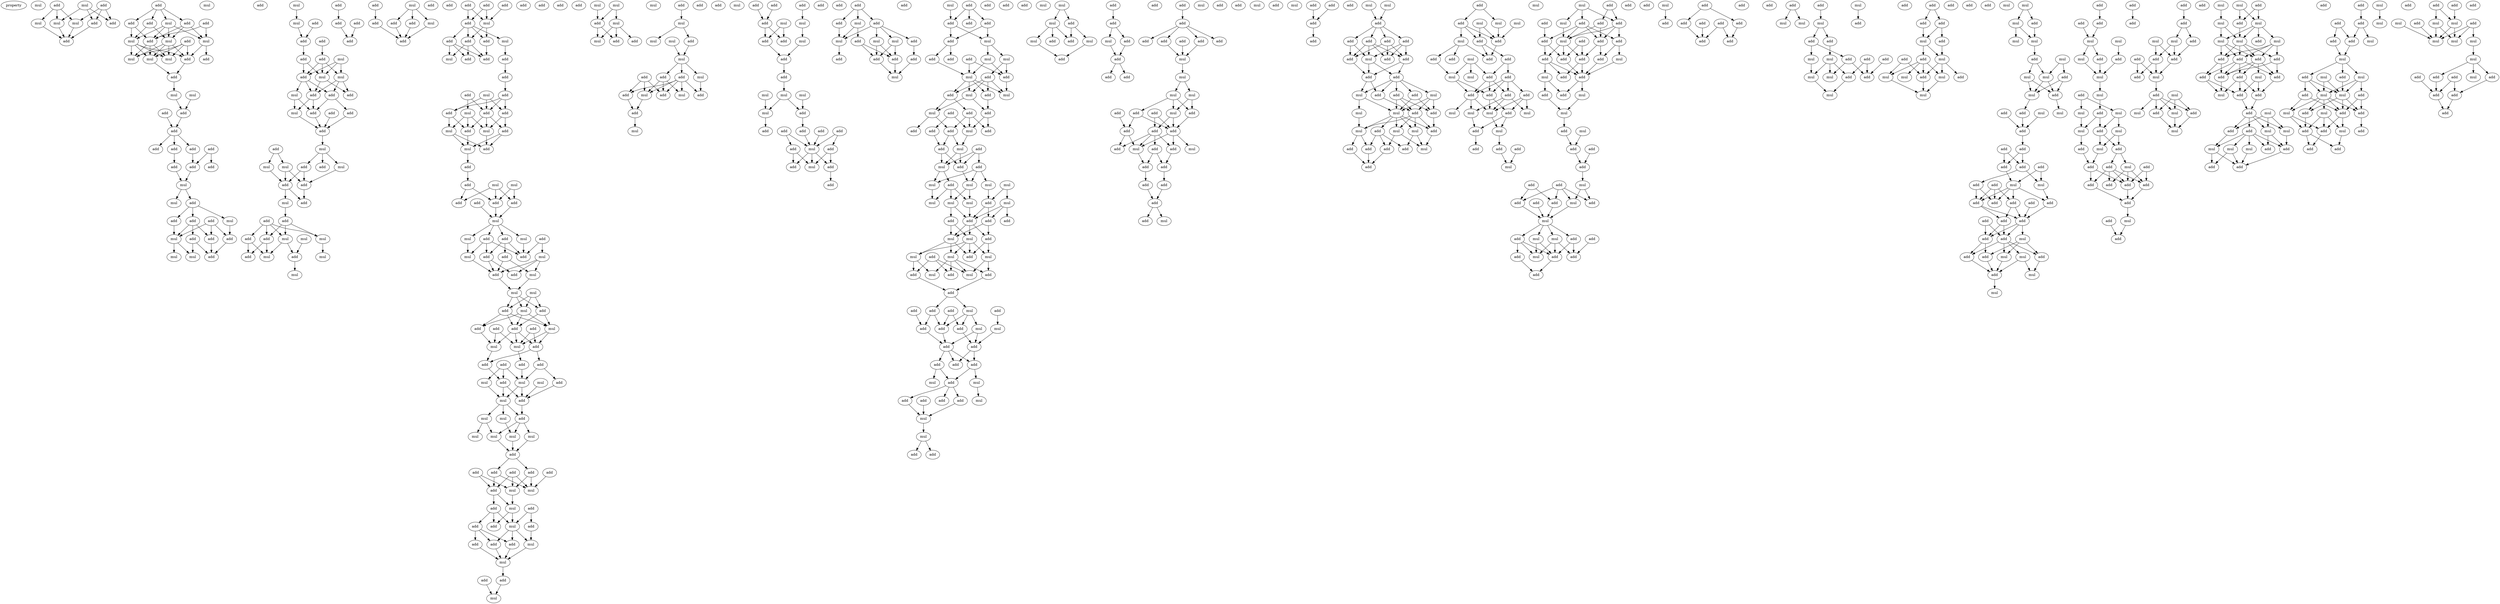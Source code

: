 digraph {
    node [fontcolor=black]
    property [mul=2,lf=2.0]
    0 [ label = mul ];
    1 [ label = add ];
    2 [ label = mul ];
    3 [ label = add ];
    4 [ label = mul ];
    5 [ label = mul ];
    6 [ label = add ];
    7 [ label = mul ];
    8 [ label = add ];
    9 [ label = add ];
    10 [ label = add ];
    11 [ label = add ];
    12 [ label = mul ];
    13 [ label = add ];
    14 [ label = add ];
    15 [ label = add ];
    16 [ label = add ];
    17 [ label = mul ];
    18 [ label = mul ];
    19 [ label = mul ];
    20 [ label = add ];
    21 [ label = mul ];
    22 [ label = add ];
    23 [ label = mul ];
    24 [ label = add ];
    25 [ label = mul ];
    26 [ label = add ];
    27 [ label = mul ];
    28 [ label = mul ];
    29 [ label = mul ];
    30 [ label = add ];
    31 [ label = add ];
    32 [ label = add ];
    33 [ label = add ];
    34 [ label = add ];
    35 [ label = add ];
    36 [ label = add ];
    37 [ label = add ];
    38 [ label = add ];
    39 [ label = add ];
    40 [ label = add ];
    41 [ label = mul ];
    42 [ label = mul ];
    43 [ label = add ];
    44 [ label = add ];
    45 [ label = mul ];
    46 [ label = add ];
    47 [ label = add ];
    48 [ label = add ];
    49 [ label = add ];
    50 [ label = mul ];
    51 [ label = add ];
    52 [ label = mul ];
    53 [ label = mul ];
    54 [ label = mul ];
    55 [ label = add ];
    56 [ label = mul ];
    57 [ label = add ];
    58 [ label = add ];
    59 [ label = add ];
    60 [ label = add ];
    61 [ label = mul ];
    62 [ label = add ];
    63 [ label = add ];
    64 [ label = mul ];
    65 [ label = mul ];
    66 [ label = add ];
    67 [ label = add ];
    68 [ label = add ];
    69 [ label = mul ];
    70 [ label = mul ];
    71 [ label = add ];
    72 [ label = add ];
    73 [ label = add ];
    74 [ label = add ];
    75 [ label = add ];
    76 [ label = mul ];
    77 [ label = mul ];
    78 [ label = add ];
    79 [ label = mul ];
    80 [ label = mul ];
    81 [ label = add ];
    82 [ label = add ];
    83 [ label = add ];
    84 [ label = mul ];
    85 [ label = add ];
    86 [ label = add ];
    87 [ label = add ];
    88 [ label = add ];
    89 [ label = mul ];
    90 [ label = mul ];
    91 [ label = add ];
    92 [ label = mul ];
    93 [ label = mul ];
    94 [ label = add ];
    95 [ label = mul ];
    96 [ label = add ];
    97 [ label = mul ];
    98 [ label = add ];
    99 [ label = add ];
    100 [ label = add ];
    101 [ label = add ];
    102 [ label = add ];
    103 [ label = add ];
    104 [ label = mul ];
    105 [ label = add ];
    106 [ label = add ];
    107 [ label = add ];
    108 [ label = add ];
    109 [ label = mul ];
    110 [ label = add ];
    111 [ label = add ];
    112 [ label = add ];
    113 [ label = add ];
    114 [ label = add ];
    115 [ label = mul ];
    116 [ label = add ];
    117 [ label = mul ];
    118 [ label = add ];
    119 [ label = add ];
    120 [ label = add ];
    121 [ label = add ];
    122 [ label = mul ];
    123 [ label = add ];
    124 [ label = add ];
    125 [ label = mul ];
    126 [ label = add ];
    127 [ label = add ];
    128 [ label = add ];
    129 [ label = add ];
    130 [ label = add ];
    131 [ label = mul ];
    132 [ label = add ];
    133 [ label = mul ];
    134 [ label = mul ];
    135 [ label = add ];
    136 [ label = mul ];
    137 [ label = add ];
    138 [ label = add ];
    139 [ label = mul ];
    140 [ label = mul ];
    141 [ label = add ];
    142 [ label = add ];
    143 [ label = add ];
    144 [ label = add ];
    145 [ label = add ];
    146 [ label = add ];
    147 [ label = mul ];
    148 [ label = add ];
    149 [ label = add ];
    150 [ label = add ];
    151 [ label = mul ];
    152 [ label = mul ];
    153 [ label = add ];
    154 [ label = mul ];
    155 [ label = add ];
    156 [ label = add ];
    157 [ label = mul ];
    158 [ label = mul ];
    159 [ label = add ];
    160 [ label = add ];
    161 [ label = mul ];
    162 [ label = mul ];
    163 [ label = mul ];
    164 [ label = add ];
    165 [ label = add ];
    166 [ label = add ];
    167 [ label = add ];
    168 [ label = add ];
    169 [ label = add ];
    170 [ label = mul ];
    171 [ label = mul ];
    172 [ label = add ];
    173 [ label = mul ];
    174 [ label = add ];
    175 [ label = add ];
    176 [ label = add ];
    177 [ label = add ];
    178 [ label = add ];
    179 [ label = mul ];
    180 [ label = mul ];
    181 [ label = add ];
    182 [ label = mul ];
    183 [ label = mul ];
    184 [ label = add ];
    185 [ label = add ];
    186 [ label = mul ];
    187 [ label = mul ];
    188 [ label = mul ];
    189 [ label = mul ];
    190 [ label = mul ];
    191 [ label = mul ];
    192 [ label = add ];
    193 [ label = add ];
    194 [ label = add ];
    195 [ label = add ];
    196 [ label = add ];
    197 [ label = add ];
    198 [ label = mul ];
    199 [ label = mul ];
    200 [ label = add ];
    201 [ label = add ];
    202 [ label = mul ];
    203 [ label = add ];
    204 [ label = add ];
    205 [ label = add ];
    206 [ label = mul ];
    207 [ label = add ];
    208 [ label = add ];
    209 [ label = add ];
    210 [ label = add ];
    211 [ label = mul ];
    212 [ label = mul ];
    213 [ label = add ];
    214 [ label = add ];
    215 [ label = add ];
    216 [ label = add ];
    217 [ label = add ];
    218 [ label = mul ];
    219 [ label = mul ];
    220 [ label = mul ];
    221 [ label = mul ];
    222 [ label = add ];
    223 [ label = mul ];
    224 [ label = add ];
    225 [ label = add ];
    226 [ label = add ];
    227 [ label = mul ];
    228 [ label = mul ];
    229 [ label = mul ];
    230 [ label = mul ];
    231 [ label = add ];
    232 [ label = add ];
    233 [ label = mul ];
    234 [ label = add ];
    235 [ label = add ];
    236 [ label = add ];
    237 [ label = mul ];
    238 [ label = mul ];
    239 [ label = add ];
    240 [ label = add ];
    241 [ label = mul ];
    242 [ label = add ];
    243 [ label = add ];
    244 [ label = add ];
    245 [ label = mul ];
    246 [ label = mul ];
    247 [ label = add ];
    248 [ label = add ];
    249 [ label = add ];
    250 [ label = add ];
    251 [ label = mul ];
    252 [ label = add ];
    253 [ label = mul ];
    254 [ label = add ];
    255 [ label = add ];
    256 [ label = mul ];
    257 [ label = add ];
    258 [ label = add ];
    259 [ label = add ];
    260 [ label = mul ];
    261 [ label = mul ];
    262 [ label = mul ];
    263 [ label = mul ];
    264 [ label = add ];
    265 [ label = add ];
    266 [ label = add ];
    267 [ label = add ];
    268 [ label = add ];
    269 [ label = add ];
    270 [ label = add ];
    271 [ label = mul ];
    272 [ label = add ];
    273 [ label = add ];
    274 [ label = add ];
    275 [ label = mul ];
    276 [ label = add ];
    277 [ label = add ];
    278 [ label = mul ];
    279 [ label = add ];
    280 [ label = add ];
    281 [ label = add ];
    282 [ label = mul ];
    283 [ label = mul ];
    284 [ label = add ];
    285 [ label = mul ];
    286 [ label = add ];
    287 [ label = add ];
    288 [ label = add ];
    289 [ label = add ];
    290 [ label = mul ];
    291 [ label = add ];
    292 [ label = add ];
    293 [ label = mul ];
    294 [ label = add ];
    295 [ label = add ];
    296 [ label = add ];
    297 [ label = add ];
    298 [ label = add ];
    299 [ label = mul ];
    300 [ label = add ];
    301 [ label = add ];
    302 [ label = mul ];
    303 [ label = add ];
    304 [ label = mul ];
    305 [ label = add ];
    306 [ label = mul ];
    307 [ label = add ];
    308 [ label = mul ];
    309 [ label = add ];
    310 [ label = mul ];
    311 [ label = add ];
    312 [ label = mul ];
    313 [ label = add ];
    314 [ label = add ];
    315 [ label = add ];
    316 [ label = add ];
    317 [ label = add ];
    318 [ label = add ];
    319 [ label = add ];
    320 [ label = mul ];
    321 [ label = add ];
    322 [ label = add ];
    323 [ label = mul ];
    324 [ label = mul ];
    325 [ label = add ];
    326 [ label = add ];
    327 [ label = mul ];
    328 [ label = mul ];
    329 [ label = mul ];
    330 [ label = mul ];
    331 [ label = add ];
    332 [ label = add ];
    333 [ label = mul ];
    334 [ label = mul ];
    335 [ label = mul ];
    336 [ label = mul ];
    337 [ label = add ];
    338 [ label = add ];
    339 [ label = add ];
    340 [ label = add ];
    341 [ label = add ];
    342 [ label = mul ];
    343 [ label = mul ];
    344 [ label = mul ];
    345 [ label = mul ];
    346 [ label = add ];
    347 [ label = add ];
    348 [ label = mul ];
    349 [ label = add ];
    350 [ label = add ];
    351 [ label = mul ];
    352 [ label = add ];
    353 [ label = mul ];
    354 [ label = add ];
    355 [ label = add ];
    356 [ label = add ];
    357 [ label = mul ];
    358 [ label = add ];
    359 [ label = add ];
    360 [ label = mul ];
    361 [ label = add ];
    362 [ label = mul ];
    363 [ label = add ];
    364 [ label = add ];
    365 [ label = add ];
    366 [ label = add ];
    367 [ label = add ];
    368 [ label = add ];
    369 [ label = add ];
    370 [ label = add ];
    371 [ label = add ];
    372 [ label = mul ];
    373 [ label = mul ];
    374 [ label = add ];
    375 [ label = add ];
    376 [ label = add ];
    377 [ label = add ];
    378 [ label = mul ];
    379 [ label = mul ];
    380 [ label = mul ];
    381 [ label = add ];
    382 [ label = add ];
    383 [ label = add ];
    384 [ label = mul ];
    385 [ label = mul ];
    386 [ label = mul ];
    387 [ label = add ];
    388 [ label = add ];
    389 [ label = mul ];
    390 [ label = add ];
    391 [ label = mul ];
    392 [ label = add ];
    393 [ label = add ];
    394 [ label = add ];
    395 [ label = add ];
    396 [ label = mul ];
    397 [ label = add ];
    398 [ label = add ];
    399 [ label = add ];
    400 [ label = add ];
    401 [ label = add ];
    402 [ label = mul ];
    403 [ label = add ];
    404 [ label = add ];
    405 [ label = add ];
    406 [ label = add ];
    407 [ label = add ];
    408 [ label = add ];
    409 [ label = add ];
    410 [ label = mul ];
    411 [ label = mul ];
    412 [ label = mul ];
    413 [ label = mul ];
    414 [ label = add ];
    415 [ label = add ];
    416 [ label = add ];
    417 [ label = add ];
    418 [ label = mul ];
    419 [ label = add ];
    420 [ label = add ];
    421 [ label = add ];
    422 [ label = add ];
    423 [ label = mul ];
    424 [ label = add ];
    425 [ label = add ];
    426 [ label = mul ];
    427 [ label = add ];
    428 [ label = add ];
    429 [ label = add ];
    430 [ label = add ];
    431 [ label = add ];
    432 [ label = add ];
    433 [ label = mul ];
    434 [ label = add ];
    435 [ label = add ];
    436 [ label = mul ];
    437 [ label = mul ];
    438 [ label = add ];
    439 [ label = add ];
    440 [ label = add ];
    441 [ label = add ];
    442 [ label = add ];
    443 [ label = mul ];
    444 [ label = mul ];
    445 [ label = add ];
    446 [ label = add ];
    447 [ label = add ];
    448 [ label = add ];
    449 [ label = add ];
    450 [ label = mul ];
    451 [ label = add ];
    452 [ label = add ];
    453 [ label = add ];
    454 [ label = add ];
    455 [ label = add ];
    456 [ label = add ];
    457 [ label = add ];
    458 [ label = add ];
    459 [ label = mul ];
    460 [ label = mul ];
    461 [ label = mul ];
    462 [ label = add ];
    463 [ label = add ];
    464 [ label = mul ];
    465 [ label = add ];
    466 [ label = add ];
    467 [ label = mul ];
    468 [ label = mul ];
    469 [ label = mul ];
    470 [ label = add ];
    471 [ label = add ];
    472 [ label = mul ];
    473 [ label = add ];
    474 [ label = add ];
    475 [ label = add ];
    476 [ label = add ];
    477 [ label = mul ];
    478 [ label = mul ];
    479 [ label = mul ];
    480 [ label = add ];
    481 [ label = mul ];
    482 [ label = add ];
    483 [ label = add ];
    484 [ label = add ];
    485 [ label = add ];
    486 [ label = add ];
    487 [ label = mul ];
    488 [ label = add ];
    489 [ label = add ];
    490 [ label = add ];
    491 [ label = mul ];
    492 [ label = mul ];
    493 [ label = add ];
    494 [ label = add ];
    495 [ label = add ];
    496 [ label = add ];
    497 [ label = mul ];
    498 [ label = add ];
    499 [ label = mul ];
    500 [ label = mul ];
    501 [ label = mul ];
    502 [ label = mul ];
    503 [ label = add ];
    504 [ label = add ];
    505 [ label = mul ];
    506 [ label = add ];
    507 [ label = add ];
    508 [ label = mul ];
    509 [ label = mul ];
    510 [ label = add ];
    511 [ label = add ];
    512 [ label = mul ];
    513 [ label = add ];
    514 [ label = add ];
    515 [ label = add ];
    516 [ label = add ];
    517 [ label = add ];
    518 [ label = add ];
    519 [ label = add ];
    520 [ label = mul ];
    521 [ label = add ];
    522 [ label = add ];
    523 [ label = add ];
    524 [ label = add ];
    525 [ label = mul ];
    526 [ label = mul ];
    527 [ label = add ];
    528 [ label = add ];
    529 [ label = mul ];
    530 [ label = add ];
    531 [ label = add ];
    532 [ label = mul ];
    533 [ label = add ];
    534 [ label = mul ];
    535 [ label = add ];
    536 [ label = add ];
    537 [ label = add ];
    538 [ label = add ];
    539 [ label = add ];
    540 [ label = mul ];
    541 [ label = add ];
    542 [ label = add ];
    543 [ label = add ];
    544 [ label = add ];
    545 [ label = add ];
    546 [ label = mul ];
    547 [ label = add ];
    548 [ label = mul ];
    549 [ label = mul ];
    550 [ label = mul ];
    551 [ label = add ];
    552 [ label = add ];
    553 [ label = add ];
    554 [ label = add ];
    555 [ label = add ];
    556 [ label = mul ];
    557 [ label = add ];
    558 [ label = add ];
    559 [ label = mul ];
    560 [ label = add ];
    561 [ label = add ];
    562 [ label = add ];
    563 [ label = add ];
    564 [ label = add ];
    565 [ label = add ];
    566 [ label = add ];
    567 [ label = add ];
    568 [ label = add ];
    569 [ label = add ];
    570 [ label = add ];
    571 [ label = mul ];
    572 [ label = mul ];
    573 [ label = add ];
    574 [ label = mul ];
    575 [ label = add ];
    576 [ label = add ];
    577 [ label = mul ];
    578 [ label = add ];
    579 [ label = mul ];
    580 [ label = add ];
    581 [ label = add ];
    582 [ label = add ];
    583 [ label = mul ];
    584 [ label = add ];
    585 [ label = mul ];
    586 [ label = mul ];
    587 [ label = mul ];
    588 [ label = add ];
    589 [ label = add ];
    590 [ label = add ];
    591 [ label = add ];
    592 [ label = add ];
    593 [ label = add ];
    594 [ label = add ];
    595 [ label = add ];
    596 [ label = mul ];
    597 [ label = add ];
    598 [ label = add ];
    599 [ label = add ];
    600 [ label = mul ];
    601 [ label = add ];
    602 [ label = add ];
    603 [ label = mul ];
    604 [ label = mul ];
    605 [ label = mul ];
    606 [ label = mul ];
    607 [ label = mul ];
    608 [ label = mul ];
    609 [ label = mul ];
    610 [ label = add ];
    611 [ label = mul ];
    612 [ label = mul ];
    613 [ label = mul ];
    614 [ label = add ];
    615 [ label = mul ];
    616 [ label = mul ];
    617 [ label = add ];
    618 [ label = mul ];
    619 [ label = add ];
    620 [ label = mul ];
    621 [ label = add ];
    622 [ label = mul ];
    623 [ label = add ];
    624 [ label = add ];
    625 [ label = add ];
    626 [ label = add ];
    627 [ label = add ];
    628 [ label = add ];
    629 [ label = add ];
    630 [ label = mul ];
    631 [ label = mul ];
    632 [ label = add ];
    633 [ label = add ];
    634 [ label = add ];
    635 [ label = add ];
    636 [ label = add ];
    637 [ label = add ];
    638 [ label = add ];
    639 [ label = add ];
    640 [ label = add ];
    641 [ label = add ];
    642 [ label = add ];
    643 [ label = add ];
    644 [ label = mul ];
    645 [ label = mul ];
    646 [ label = add ];
    647 [ label = add ];
    648 [ label = mul ];
    649 [ label = add ];
    650 [ label = mul ];
    651 [ label = add ];
    652 [ label = mul ];
    653 [ label = add ];
    654 [ label = add ];
    655 [ label = add ];
    656 [ label = mul ];
    657 [ label = mul ];
    658 [ label = add ];
    659 [ label = add ];
    660 [ label = mul ];
    661 [ label = mul ];
    662 [ label = mul ];
    663 [ label = add ];
    664 [ label = add ];
    665 [ label = mul ];
    666 [ label = mul ];
    667 [ label = mul ];
    668 [ label = mul ];
    669 [ label = add ];
    670 [ label = add ];
    671 [ label = add ];
    672 [ label = mul ];
    673 [ label = add ];
    674 [ label = add ];
    675 [ label = add ];
    676 [ label = mul ];
    677 [ label = add ];
    678 [ label = add ];
    679 [ label = add ];
    680 [ label = add ];
    681 [ label = add ];
    682 [ label = add ];
    683 [ label = add ];
    684 [ label = add ];
    685 [ label = mul ];
    686 [ label = add ];
    687 [ label = add ];
    688 [ label = add ];
    689 [ label = add ];
    690 [ label = mul ];
    691 [ label = add ];
    692 [ label = mul ];
    693 [ label = add ];
    694 [ label = add ];
    695 [ label = add ];
    696 [ label = add ];
    697 [ label = mul ];
    698 [ label = add ];
    699 [ label = mul ];
    700 [ label = mul ];
    701 [ label = add ];
    702 [ label = mul ];
    703 [ label = add ];
    704 [ label = mul ];
    705 [ label = mul ];
    706 [ label = add ];
    707 [ label = mul ];
    708 [ label = mul ];
    709 [ label = mul ];
    710 [ label = add ];
    711 [ label = mul ];
    712 [ label = mul ];
    713 [ label = mul ];
    714 [ label = add ];
    715 [ label = add ];
    716 [ label = add ];
    717 [ label = add ];
    718 [ label = add ];
    719 [ label = add ];
    720 [ label = add ];
    721 [ label = add ];
    722 [ label = add ];
    723 [ label = mul ];
    724 [ label = add ];
    725 [ label = mul ];
    726 [ label = add ];
    727 [ label = mul ];
    728 [ label = add ];
    729 [ label = mul ];
    730 [ label = add ];
    731 [ label = mul ];
    732 [ label = add ];
    733 [ label = add ];
    734 [ label = mul ];
    735 [ label = add ];
    736 [ label = mul ];
    737 [ label = mul ];
    738 [ label = add ];
    739 [ label = add ];
    740 [ label = add ];
    741 [ label = add ];
    742 [ label = add ];
    743 [ label = add ];
    744 [ label = mul ];
    745 [ label = mul ];
    746 [ label = add ];
    747 [ label = add ];
    748 [ label = add ];
    749 [ label = mul ];
    750 [ label = mul ];
    751 [ label = add ];
    752 [ label = mul ];
    753 [ label = add ];
    754 [ label = mul ];
    755 [ label = mul ];
    756 [ label = add ];
    757 [ label = mul ];
    758 [ label = add ];
    759 [ label = add ];
    760 [ label = add ];
    761 [ label = add ];
    762 [ label = mul ];
    763 [ label = mul ];
    764 [ label = add ];
    765 [ label = add ];
    766 [ label = mul ];
    767 [ label = add ];
    768 [ label = add ];
    769 [ label = add ];
    770 [ label = add ];
    771 [ label = add ];
    772 [ label = mul ];
    773 [ label = mul ];
    774 [ label = add ];
    775 [ label = mul ];
    776 [ label = add ];
    777 [ label = mul ];
    778 [ label = mul ];
    779 [ label = mul ];
    780 [ label = mul ];
    781 [ label = add ];
    782 [ label = mul ];
    783 [ label = add ];
    784 [ label = add ];
    785 [ label = add ];
    786 [ label = add ];
    787 [ label = add ];
    788 [ label = add ];
    789 [ label = add ];
    1 -> 5 [ name = 0 ];
    1 -> 6 [ name = 1 ];
    1 -> 8 [ name = 2 ];
    2 -> 4 [ name = 3 ];
    2 -> 6 [ name = 4 ];
    2 -> 8 [ name = 5 ];
    3 -> 4 [ name = 6 ];
    3 -> 5 [ name = 7 ];
    3 -> 7 [ name = 8 ];
    4 -> 9 [ name = 9 ];
    5 -> 9 [ name = 10 ];
    6 -> 9 [ name = 11 ];
    7 -> 9 [ name = 12 ];
    10 -> 12 [ name = 13 ];
    10 -> 13 [ name = 14 ];
    10 -> 14 [ name = 15 ];
    10 -> 15 [ name = 16 ];
    11 -> 16 [ name = 17 ];
    11 -> 17 [ name = 18 ];
    12 -> 16 [ name = 19 ];
    12 -> 17 [ name = 20 ];
    12 -> 18 [ name = 21 ];
    12 -> 19 [ name = 22 ];
    13 -> 16 [ name = 23 ];
    13 -> 19 [ name = 24 ];
    14 -> 18 [ name = 25 ];
    14 -> 19 [ name = 26 ];
    15 -> 16 [ name = 27 ];
    15 -> 17 [ name = 28 ];
    15 -> 18 [ name = 29 ];
    16 -> 21 [ name = 30 ];
    16 -> 23 [ name = 31 ];
    16 -> 25 [ name = 32 ];
    17 -> 22 [ name = 33 ];
    17 -> 24 [ name = 34 ];
    18 -> 21 [ name = 35 ];
    18 -> 23 [ name = 36 ];
    18 -> 24 [ name = 37 ];
    18 -> 25 [ name = 38 ];
    19 -> 21 [ name = 39 ];
    19 -> 23 [ name = 40 ];
    19 -> 24 [ name = 41 ];
    19 -> 25 [ name = 42 ];
    20 -> 21 [ name = 43 ];
    20 -> 23 [ name = 44 ];
    20 -> 24 [ name = 45 ];
    20 -> 25 [ name = 46 ];
    21 -> 26 [ name = 47 ];
    24 -> 26 [ name = 48 ];
    26 -> 28 [ name = 49 ];
    28 -> 32 [ name = 50 ];
    29 -> 32 [ name = 51 ];
    31 -> 33 [ name = 52 ];
    32 -> 33 [ name = 53 ];
    33 -> 34 [ name = 54 ];
    33 -> 35 [ name = 55 ];
    33 -> 37 [ name = 56 ];
    35 -> 39 [ name = 57 ];
    36 -> 39 [ name = 58 ];
    36 -> 40 [ name = 59 ];
    37 -> 38 [ name = 60 ];
    38 -> 41 [ name = 61 ];
    39 -> 41 [ name = 62 ];
    41 -> 42 [ name = 63 ];
    41 -> 43 [ name = 64 ];
    43 -> 45 [ name = 65 ];
    43 -> 46 [ name = 66 ];
    43 -> 47 [ name = 67 ];
    44 -> 48 [ name = 68 ];
    44 -> 50 [ name = 69 ];
    44 -> 51 [ name = 70 ];
    45 -> 48 [ name = 71 ];
    46 -> 49 [ name = 72 ];
    46 -> 50 [ name = 73 ];
    46 -> 51 [ name = 74 ];
    47 -> 50 [ name = 75 ];
    48 -> 55 [ name = 76 ];
    49 -> 53 [ name = 77 ];
    49 -> 55 [ name = 78 ];
    50 -> 53 [ name = 79 ];
    50 -> 54 [ name = 80 ];
    51 -> 55 [ name = 81 ];
    52 -> 56 [ name = 82 ];
    56 -> 58 [ name = 83 ];
    57 -> 58 [ name = 84 ];
    58 -> 62 [ name = 85 ];
    59 -> 60 [ name = 86 ];
    60 -> 63 [ name = 87 ];
    60 -> 64 [ name = 88 ];
    60 -> 65 [ name = 89 ];
    61 -> 63 [ name = 90 ];
    61 -> 64 [ name = 91 ];
    61 -> 65 [ name = 92 ];
    62 -> 63 [ name = 93 ];
    62 -> 65 [ name = 94 ];
    63 -> 66 [ name = 95 ];
    63 -> 67 [ name = 96 ];
    63 -> 69 [ name = 97 ];
    64 -> 66 [ name = 98 ];
    64 -> 67 [ name = 99 ];
    64 -> 68 [ name = 100 ];
    65 -> 66 [ name = 101 ];
    65 -> 68 [ name = 102 ];
    66 -> 70 [ name = 103 ];
    66 -> 71 [ name = 104 ];
    67 -> 71 [ name = 105 ];
    67 -> 73 [ name = 106 ];
    69 -> 70 [ name = 107 ];
    69 -> 71 [ name = 108 ];
    70 -> 74 [ name = 109 ];
    71 -> 74 [ name = 110 ];
    72 -> 74 [ name = 111 ];
    73 -> 74 [ name = 112 ];
    74 -> 76 [ name = 113 ];
    75 -> 77 [ name = 114 ];
    75 -> 79 [ name = 115 ];
    76 -> 78 [ name = 116 ];
    76 -> 80 [ name = 117 ];
    76 -> 81 [ name = 118 ];
    77 -> 82 [ name = 119 ];
    77 -> 83 [ name = 120 ];
    79 -> 82 [ name = 121 ];
    80 -> 83 [ name = 122 ];
    81 -> 82 [ name = 123 ];
    81 -> 83 [ name = 124 ];
    82 -> 84 [ name = 125 ];
    82 -> 85 [ name = 126 ];
    83 -> 85 [ name = 127 ];
    84 -> 86 [ name = 128 ];
    86 -> 88 [ name = 129 ];
    86 -> 89 [ name = 130 ];
    86 -> 92 [ name = 131 ];
    87 -> 88 [ name = 132 ];
    87 -> 89 [ name = 133 ];
    87 -> 91 [ name = 134 ];
    87 -> 92 [ name = 135 ];
    88 -> 94 [ name = 136 ];
    88 -> 95 [ name = 137 ];
    89 -> 93 [ name = 138 ];
    90 -> 96 [ name = 139 ];
    91 -> 94 [ name = 140 ];
    91 -> 95 [ name = 141 ];
    92 -> 95 [ name = 142 ];
    92 -> 96 [ name = 143 ];
    96 -> 97 [ name = 144 ];
    98 -> 100 [ name = 145 ];
    99 -> 101 [ name = 146 ];
    100 -> 101 [ name = 147 ];
    102 -> 106 [ name = 148 ];
    104 -> 105 [ name = 149 ];
    104 -> 108 [ name = 150 ];
    104 -> 109 [ name = 151 ];
    105 -> 110 [ name = 152 ];
    106 -> 110 [ name = 153 ];
    108 -> 110 [ name = 154 ];
    109 -> 110 [ name = 155 ];
    111 -> 114 [ name = 156 ];
    111 -> 115 [ name = 157 ];
    112 -> 114 [ name = 158 ];
    112 -> 115 [ name = 159 ];
    113 -> 115 [ name = 160 ];
    114 -> 116 [ name = 161 ];
    114 -> 117 [ name = 162 ];
    114 -> 118 [ name = 163 ];
    114 -> 119 [ name = 164 ];
    115 -> 118 [ name = 165 ];
    115 -> 119 [ name = 166 ];
    116 -> 121 [ name = 167 ];
    116 -> 122 [ name = 168 ];
    116 -> 123 [ name = 169 ];
    117 -> 120 [ name = 170 ];
    118 -> 121 [ name = 171 ];
    118 -> 122 [ name = 172 ];
    118 -> 123 [ name = 173 ];
    119 -> 123 [ name = 174 ];
    120 -> 124 [ name = 175 ];
    124 -> 127 [ name = 176 ];
    125 -> 128 [ name = 177 ];
    125 -> 129 [ name = 178 ];
    125 -> 130 [ name = 179 ];
    126 -> 128 [ name = 180 ];
    126 -> 131 [ name = 181 ];
    127 -> 128 [ name = 182 ];
    127 -> 129 [ name = 183 ];
    127 -> 130 [ name = 184 ];
    128 -> 132 [ name = 185 ];
    128 -> 134 [ name = 186 ];
    128 -> 135 [ name = 187 ];
    129 -> 132 [ name = 188 ];
    129 -> 133 [ name = 189 ];
    130 -> 134 [ name = 190 ];
    130 -> 135 [ name = 191 ];
    131 -> 132 [ name = 192 ];
    131 -> 133 [ name = 193 ];
    131 -> 134 [ name = 194 ];
    132 -> 136 [ name = 195 ];
    133 -> 136 [ name = 196 ];
    133 -> 137 [ name = 197 ];
    134 -> 137 [ name = 198 ];
    135 -> 136 [ name = 199 ];
    135 -> 137 [ name = 200 ];
    136 -> 138 [ name = 201 ];
    138 -> 142 [ name = 202 ];
    139 -> 144 [ name = 203 ];
    139 -> 145 [ name = 204 ];
    139 -> 146 [ name = 205 ];
    140 -> 145 [ name = 206 ];
    140 -> 146 [ name = 207 ];
    142 -> 144 [ name = 208 ];
    142 -> 145 [ name = 209 ];
    143 -> 147 [ name = 210 ];
    145 -> 147 [ name = 211 ];
    146 -> 147 [ name = 212 ];
    147 -> 148 [ name = 213 ];
    147 -> 149 [ name = 214 ];
    147 -> 151 [ name = 215 ];
    147 -> 152 [ name = 216 ];
    148 -> 153 [ name = 217 ];
    148 -> 155 [ name = 218 ];
    148 -> 157 [ name = 219 ];
    149 -> 153 [ name = 220 ];
    149 -> 155 [ name = 221 ];
    149 -> 156 [ name = 222 ];
    150 -> 153 [ name = 223 ];
    150 -> 154 [ name = 224 ];
    151 -> 153 [ name = 225 ];
    152 -> 157 [ name = 226 ];
    154 -> 158 [ name = 227 ];
    154 -> 159 [ name = 228 ];
    154 -> 160 [ name = 229 ];
    155 -> 159 [ name = 230 ];
    155 -> 160 [ name = 231 ];
    156 -> 158 [ name = 232 ];
    156 -> 160 [ name = 233 ];
    157 -> 160 [ name = 234 ];
    158 -> 161 [ name = 235 ];
    160 -> 161 [ name = 236 ];
    161 -> 163 [ name = 237 ];
    161 -> 164 [ name = 238 ];
    161 -> 165 [ name = 239 ];
    162 -> 163 [ name = 240 ];
    162 -> 164 [ name = 241 ];
    162 -> 165 [ name = 242 ];
    163 -> 168 [ name = 243 ];
    163 -> 169 [ name = 244 ];
    163 -> 170 [ name = 245 ];
    164 -> 168 [ name = 246 ];
    164 -> 169 [ name = 247 ];
    164 -> 170 [ name = 248 ];
    165 -> 169 [ name = 249 ];
    165 -> 170 [ name = 250 ];
    166 -> 171 [ name = 251 ];
    166 -> 172 [ name = 252 ];
    167 -> 171 [ name = 253 ];
    167 -> 173 [ name = 254 ];
    168 -> 173 [ name = 255 ];
    169 -> 171 [ name = 256 ];
    169 -> 172 [ name = 257 ];
    169 -> 173 [ name = 258 ];
    170 -> 171 [ name = 259 ];
    170 -> 172 [ name = 260 ];
    171 -> 175 [ name = 261 ];
    172 -> 176 [ name = 262 ];
    172 -> 177 [ name = 263 ];
    173 -> 176 [ name = 264 ];
    174 -> 178 [ name = 265 ];
    174 -> 179 [ name = 266 ];
    174 -> 180 [ name = 267 ];
    175 -> 179 [ name = 268 ];
    176 -> 178 [ name = 269 ];
    177 -> 179 [ name = 270 ];
    177 -> 181 [ name = 271 ];
    178 -> 183 [ name = 272 ];
    178 -> 184 [ name = 273 ];
    179 -> 183 [ name = 274 ];
    179 -> 184 [ name = 275 ];
    180 -> 183 [ name = 276 ];
    181 -> 184 [ name = 277 ];
    182 -> 184 [ name = 278 ];
    183 -> 185 [ name = 279 ];
    183 -> 186 [ name = 280 ];
    183 -> 187 [ name = 281 ];
    184 -> 185 [ name = 282 ];
    185 -> 188 [ name = 283 ];
    185 -> 189 [ name = 284 ];
    185 -> 191 [ name = 285 ];
    186 -> 189 [ name = 286 ];
    186 -> 190 [ name = 287 ];
    187 -> 188 [ name = 288 ];
    188 -> 192 [ name = 289 ];
    189 -> 192 [ name = 290 ];
    191 -> 192 [ name = 291 ];
    192 -> 193 [ name = 292 ];
    192 -> 195 [ name = 293 ];
    193 -> 198 [ name = 294 ];
    193 -> 199 [ name = 295 ];
    194 -> 198 [ name = 296 ];
    194 -> 199 [ name = 297 ];
    194 -> 200 [ name = 298 ];
    195 -> 199 [ name = 299 ];
    195 -> 200 [ name = 300 ];
    196 -> 198 [ name = 301 ];
    196 -> 200 [ name = 302 ];
    197 -> 199 [ name = 303 ];
    198 -> 202 [ name = 304 ];
    200 -> 201 [ name = 305 ];
    200 -> 202 [ name = 306 ];
    201 -> 204 [ name = 307 ];
    201 -> 205 [ name = 308 ];
    201 -> 206 [ name = 309 ];
    202 -> 205 [ name = 310 ];
    202 -> 206 [ name = 311 ];
    203 -> 206 [ name = 312 ];
    203 -> 207 [ name = 313 ];
    204 -> 208 [ name = 314 ];
    204 -> 209 [ name = 315 ];
    204 -> 210 [ name = 316 ];
    206 -> 209 [ name = 317 ];
    206 -> 210 [ name = 318 ];
    206 -> 211 [ name = 319 ];
    207 -> 211 [ name = 320 ];
    208 -> 212 [ name = 321 ];
    209 -> 212 [ name = 322 ];
    210 -> 212 [ name = 323 ];
    211 -> 212 [ name = 324 ];
    212 -> 217 [ name = 325 ];
    213 -> 218 [ name = 326 ];
    217 -> 218 [ name = 327 ];
    219 -> 222 [ name = 328 ];
    219 -> 223 [ name = 329 ];
    221 -> 222 [ name = 330 ];
    222 -> 224 [ name = 331 ];
    222 -> 227 [ name = 332 ];
    223 -> 224 [ name = 333 ];
    223 -> 225 [ name = 334 ];
    223 -> 227 [ name = 335 ];
    226 -> 228 [ name = 336 ];
    228 -> 229 [ name = 337 ];
    228 -> 231 [ name = 338 ];
    230 -> 233 [ name = 339 ];
    231 -> 233 [ name = 340 ];
    233 -> 235 [ name = 341 ];
    233 -> 236 [ name = 342 ];
    233 -> 237 [ name = 343 ];
    234 -> 240 [ name = 344 ];
    234 -> 241 [ name = 345 ];
    234 -> 242 [ name = 346 ];
    235 -> 238 [ name = 347 ];
    235 -> 239 [ name = 348 ];
    235 -> 240 [ name = 349 ];
    235 -> 241 [ name = 350 ];
    235 -> 242 [ name = 351 ];
    236 -> 238 [ name = 352 ];
    236 -> 241 [ name = 353 ];
    236 -> 242 [ name = 354 ];
    237 -> 239 [ name = 355 ];
    240 -> 243 [ name = 356 ];
    241 -> 243 [ name = 357 ];
    243 -> 245 [ name = 358 ];
    247 -> 252 [ name = 359 ];
    248 -> 253 [ name = 360 ];
    250 -> 252 [ name = 361 ];
    251 -> 255 [ name = 362 ];
    251 -> 257 [ name = 363 ];
    252 -> 255 [ name = 364 ];
    252 -> 257 [ name = 365 ];
    253 -> 256 [ name = 366 ];
    256 -> 258 [ name = 367 ];
    257 -> 258 [ name = 368 ];
    258 -> 259 [ name = 369 ];
    259 -> 262 [ name = 370 ];
    260 -> 264 [ name = 371 ];
    261 -> 263 [ name = 372 ];
    262 -> 263 [ name = 373 ];
    262 -> 264 [ name = 374 ];
    263 -> 268 [ name = 375 ];
    264 -> 267 [ name = 376 ];
    265 -> 271 [ name = 377 ];
    266 -> 270 [ name = 378 ];
    266 -> 271 [ name = 379 ];
    267 -> 271 [ name = 380 ];
    269 -> 271 [ name = 381 ];
    269 -> 272 [ name = 382 ];
    270 -> 274 [ name = 383 ];
    270 -> 275 [ name = 384 ];
    271 -> 273 [ name = 385 ];
    271 -> 274 [ name = 386 ];
    271 -> 275 [ name = 387 ];
    272 -> 273 [ name = 388 ];
    272 -> 275 [ name = 389 ];
    274 -> 276 [ name = 390 ];
    277 -> 278 [ name = 391 ];
    277 -> 279 [ name = 392 ];
    277 -> 280 [ name = 393 ];
    278 -> 282 [ name = 394 ];
    278 -> 284 [ name = 395 ];
    279 -> 282 [ name = 396 ];
    280 -> 281 [ name = 397 ];
    280 -> 282 [ name = 398 ];
    280 -> 283 [ name = 399 ];
    280 -> 285 [ name = 400 ];
    281 -> 288 [ name = 401 ];
    282 -> 286 [ name = 402 ];
    283 -> 287 [ name = 403 ];
    283 -> 289 [ name = 404 ];
    284 -> 287 [ name = 405 ];
    284 -> 289 [ name = 406 ];
    285 -> 287 [ name = 407 ];
    285 -> 289 [ name = 408 ];
    287 -> 290 [ name = 409 ];
    288 -> 290 [ name = 410 ];
    289 -> 290 [ name = 411 ];
    292 -> 295 [ name = 412 ];
    292 -> 296 [ name = 413 ];
    292 -> 297 [ name = 414 ];
    293 -> 297 [ name = 415 ];
    295 -> 298 [ name = 416 ];
    295 -> 299 [ name = 417 ];
    297 -> 298 [ name = 418 ];
    297 -> 299 [ name = 419 ];
    298 -> 301 [ name = 420 ];
    298 -> 303 [ name = 421 ];
    299 -> 302 [ name = 422 ];
    299 -> 304 [ name = 423 ];
    300 -> 306 [ name = 424 ];
    300 -> 307 [ name = 425 ];
    301 -> 306 [ name = 426 ];
    302 -> 306 [ name = 427 ];
    302 -> 307 [ name = 428 ];
    304 -> 305 [ name = 429 ];
    304 -> 307 [ name = 430 ];
    305 -> 308 [ name = 431 ];
    305 -> 309 [ name = 432 ];
    305 -> 310 [ name = 433 ];
    305 -> 311 [ name = 434 ];
    306 -> 308 [ name = 435 ];
    306 -> 309 [ name = 436 ];
    306 -> 310 [ name = 437 ];
    306 -> 311 [ name = 438 ];
    307 -> 308 [ name = 439 ];
    309 -> 312 [ name = 440 ];
    309 -> 313 [ name = 441 ];
    310 -> 312 [ name = 442 ];
    310 -> 315 [ name = 443 ];
    311 -> 315 [ name = 444 ];
    312 -> 317 [ name = 445 ];
    312 -> 318 [ name = 446 ];
    313 -> 316 [ name = 447 ];
    313 -> 317 [ name = 448 ];
    313 -> 320 [ name = 449 ];
    314 -> 319 [ name = 450 ];
    314 -> 320 [ name = 451 ];
    315 -> 316 [ name = 452 ];
    315 -> 320 [ name = 453 ];
    317 -> 322 [ name = 454 ];
    317 -> 323 [ name = 455 ];
    319 -> 322 [ name = 456 ];
    320 -> 323 [ name = 457 ];
    321 -> 324 [ name = 458 ];
    321 -> 325 [ name = 459 ];
    321 -> 326 [ name = 460 ];
    322 -> 324 [ name = 461 ];
    322 -> 326 [ name = 462 ];
    323 -> 324 [ name = 463 ];
    323 -> 326 [ name = 464 ];
    324 -> 329 [ name = 465 ];
    324 -> 331 [ name = 466 ];
    325 -> 328 [ name = 467 ];
    325 -> 329 [ name = 468 ];
    325 -> 330 [ name = 469 ];
    326 -> 330 [ name = 470 ];
    327 -> 332 [ name = 471 ];
    327 -> 336 [ name = 472 ];
    328 -> 332 [ name = 473 ];
    329 -> 333 [ name = 474 ];
    330 -> 334 [ name = 475 ];
    330 -> 335 [ name = 476 ];
    331 -> 333 [ name = 477 ];
    331 -> 334 [ name = 478 ];
    331 -> 335 [ name = 479 ];
    332 -> 337 [ name = 480 ];
    332 -> 340 [ name = 481 ];
    334 -> 337 [ name = 482 ];
    335 -> 337 [ name = 483 ];
    335 -> 338 [ name = 484 ];
    336 -> 337 [ name = 485 ];
    336 -> 339 [ name = 486 ];
    336 -> 340 [ name = 487 ];
    337 -> 341 [ name = 488 ];
    337 -> 342 [ name = 489 ];
    337 -> 343 [ name = 490 ];
    338 -> 342 [ name = 491 ];
    338 -> 343 [ name = 492 ];
    340 -> 341 [ name = 493 ];
    340 -> 343 [ name = 494 ];
    341 -> 344 [ name = 495 ];
    341 -> 347 [ name = 496 ];
    342 -> 344 [ name = 497 ];
    342 -> 345 [ name = 498 ];
    342 -> 347 [ name = 499 ];
    342 -> 348 [ name = 500 ];
    343 -> 345 [ name = 501 ];
    343 -> 347 [ name = 502 ];
    343 -> 348 [ name = 503 ];
    344 -> 351 [ name = 504 ];
    344 -> 352 [ name = 505 ];
    345 -> 350 [ name = 506 ];
    345 -> 351 [ name = 507 ];
    345 -> 352 [ name = 508 ];
    345 -> 353 [ name = 509 ];
    346 -> 349 [ name = 510 ];
    346 -> 350 [ name = 511 ];
    346 -> 351 [ name = 512 ];
    348 -> 349 [ name = 513 ];
    348 -> 353 [ name = 514 ];
    349 -> 354 [ name = 515 ];
    352 -> 354 [ name = 516 ];
    354 -> 356 [ name = 517 ];
    354 -> 357 [ name = 518 ];
    355 -> 361 [ name = 519 ];
    355 -> 364 [ name = 520 ];
    356 -> 361 [ name = 521 ];
    356 -> 363 [ name = 522 ];
    357 -> 361 [ name = 523 ];
    357 -> 362 [ name = 524 ];
    357 -> 364 [ name = 525 ];
    358 -> 360 [ name = 526 ];
    359 -> 363 [ name = 527 ];
    360 -> 365 [ name = 528 ];
    361 -> 366 [ name = 529 ];
    362 -> 365 [ name = 530 ];
    362 -> 366 [ name = 531 ];
    363 -> 366 [ name = 532 ];
    364 -> 365 [ name = 533 ];
    365 -> 367 [ name = 534 ];
    365 -> 370 [ name = 535 ];
    366 -> 367 [ name = 536 ];
    366 -> 369 [ name = 537 ];
    366 -> 370 [ name = 538 ];
    367 -> 371 [ name = 539 ];
    367 -> 373 [ name = 540 ];
    369 -> 371 [ name = 541 ];
    369 -> 372 [ name = 542 ];
    371 -> 374 [ name = 543 ];
    371 -> 376 [ name = 544 ];
    371 -> 377 [ name = 545 ];
    373 -> 378 [ name = 546 ];
    375 -> 379 [ name = 547 ];
    376 -> 379 [ name = 548 ];
    377 -> 379 [ name = 549 ];
    379 -> 380 [ name = 550 ];
    380 -> 382 [ name = 551 ];
    380 -> 383 [ name = 552 ];
    385 -> 386 [ name = 553 ];
    385 -> 387 [ name = 554 ];
    386 -> 388 [ name = 555 ];
    386 -> 389 [ name = 556 ];
    386 -> 390 [ name = 557 ];
    387 -> 388 [ name = 558 ];
    387 -> 391 [ name = 559 ];
    389 -> 392 [ name = 560 ];
    391 -> 392 [ name = 561 ];
    393 -> 394 [ name = 562 ];
    394 -> 396 [ name = 563 ];
    394 -> 397 [ name = 564 ];
    396 -> 398 [ name = 565 ];
    397 -> 398 [ name = 566 ];
    398 -> 400 [ name = 567 ];
    398 -> 401 [ name = 568 ];
    399 -> 404 [ name = 569 ];
    404 -> 405 [ name = 570 ];
    404 -> 406 [ name = 571 ];
    404 -> 407 [ name = 572 ];
    404 -> 409 [ name = 573 ];
    405 -> 410 [ name = 574 ];
    406 -> 410 [ name = 575 ];
    408 -> 410 [ name = 576 ];
    410 -> 411 [ name = 577 ];
    411 -> 412 [ name = 578 ];
    411 -> 413 [ name = 579 ];
    412 -> 415 [ name = 580 ];
    412 -> 418 [ name = 581 ];
    413 -> 414 [ name = 582 ];
    413 -> 415 [ name = 583 ];
    413 -> 418 [ name = 584 ];
    414 -> 419 [ name = 585 ];
    414 -> 420 [ name = 586 ];
    415 -> 420 [ name = 587 ];
    416 -> 420 [ name = 588 ];
    416 -> 421 [ name = 589 ];
    417 -> 419 [ name = 590 ];
    418 -> 420 [ name = 591 ];
    418 -> 421 [ name = 592 ];
    419 -> 423 [ name = 593 ];
    419 -> 425 [ name = 594 ];
    420 -> 422 [ name = 595 ];
    420 -> 423 [ name = 596 ];
    420 -> 426 [ name = 597 ];
    421 -> 422 [ name = 598 ];
    421 -> 423 [ name = 599 ];
    421 -> 424 [ name = 600 ];
    421 -> 425 [ name = 601 ];
    422 -> 428 [ name = 602 ];
    423 -> 427 [ name = 603 ];
    424 -> 427 [ name = 604 ];
    424 -> 428 [ name = 605 ];
    427 -> 429 [ name = 606 ];
    428 -> 430 [ name = 607 ];
    429 -> 431 [ name = 608 ];
    430 -> 431 [ name = 609 ];
    431 -> 435 [ name = 610 ];
    431 -> 436 [ name = 611 ];
    438 -> 441 [ name = 612 ];
    440 -> 441 [ name = 613 ];
    441 -> 442 [ name = 614 ];
    443 -> 445 [ name = 615 ];
    444 -> 445 [ name = 616 ];
    445 -> 446 [ name = 617 ];
    445 -> 447 [ name = 618 ];
    445 -> 448 [ name = 619 ];
    445 -> 449 [ name = 620 ];
    446 -> 450 [ name = 621 ];
    446 -> 453 [ name = 622 ];
    447 -> 451 [ name = 623 ];
    447 -> 452 [ name = 624 ];
    447 -> 453 [ name = 625 ];
    448 -> 450 [ name = 626 ];
    448 -> 451 [ name = 627 ];
    448 -> 452 [ name = 628 ];
    448 -> 453 [ name = 629 ];
    449 -> 450 [ name = 630 ];
    449 -> 451 [ name = 631 ];
    449 -> 452 [ name = 632 ];
    450 -> 454 [ name = 633 ];
    450 -> 455 [ name = 634 ];
    451 -> 454 [ name = 635 ];
    451 -> 455 [ name = 636 ];
    453 -> 455 [ name = 637 ];
    454 -> 456 [ name = 638 ];
    454 -> 457 [ name = 639 ];
    454 -> 458 [ name = 640 ];
    454 -> 459 [ name = 641 ];
    454 -> 460 [ name = 642 ];
    455 -> 458 [ name = 643 ];
    455 -> 460 [ name = 644 ];
    456 -> 463 [ name = 645 ];
    456 -> 464 [ name = 646 ];
    457 -> 462 [ name = 647 ];
    457 -> 463 [ name = 648 ];
    457 -> 464 [ name = 649 ];
    458 -> 462 [ name = 650 ];
    459 -> 462 [ name = 651 ];
    459 -> 463 [ name = 652 ];
    459 -> 464 [ name = 653 ];
    460 -> 461 [ name = 654 ];
    460 -> 464 [ name = 655 ];
    461 -> 469 [ name = 656 ];
    462 -> 466 [ name = 657 ];
    462 -> 467 [ name = 658 ];
    462 -> 468 [ name = 659 ];
    462 -> 469 [ name = 660 ];
    463 -> 466 [ name = 661 ];
    464 -> 465 [ name = 662 ];
    464 -> 466 [ name = 663 ];
    464 -> 467 [ name = 664 ];
    464 -> 468 [ name = 665 ];
    464 -> 469 [ name = 666 ];
    465 -> 470 [ name = 667 ];
    465 -> 471 [ name = 668 ];
    465 -> 473 [ name = 669 ];
    466 -> 472 [ name = 670 ];
    467 -> 472 [ name = 671 ];
    467 -> 473 [ name = 672 ];
    468 -> 471 [ name = 673 ];
    468 -> 472 [ name = 674 ];
    469 -> 470 [ name = 675 ];
    469 -> 474 [ name = 676 ];
    470 -> 475 [ name = 677 ];
    473 -> 475 [ name = 678 ];
    474 -> 475 [ name = 679 ];
    476 -> 478 [ name = 680 ];
    476 -> 480 [ name = 681 ];
    477 -> 482 [ name = 682 ];
    477 -> 483 [ name = 683 ];
    478 -> 482 [ name = 684 ];
    479 -> 482 [ name = 685 ];
    480 -> 481 [ name = 686 ];
    480 -> 482 [ name = 687 ];
    480 -> 483 [ name = 688 ];
    481 -> 485 [ name = 689 ];
    481 -> 486 [ name = 690 ];
    481 -> 488 [ name = 691 ];
    482 -> 488 [ name = 692 ];
    483 -> 484 [ name = 693 ];
    483 -> 488 [ name = 694 ];
    484 -> 489 [ name = 695 ];
    484 -> 490 [ name = 696 ];
    486 -> 492 [ name = 697 ];
    487 -> 490 [ name = 698 ];
    487 -> 491 [ name = 699 ];
    487 -> 492 [ name = 700 ];
    489 -> 493 [ name = 701 ];
    489 -> 494 [ name = 702 ];
    489 -> 495 [ name = 703 ];
    489 -> 496 [ name = 704 ];
    490 -> 493 [ name = 705 ];
    490 -> 494 [ name = 706 ];
    490 -> 495 [ name = 707 ];
    492 -> 493 [ name = 708 ];
    492 -> 495 [ name = 709 ];
    493 -> 499 [ name = 710 ];
    493 -> 500 [ name = 711 ];
    493 -> 501 [ name = 712 ];
    494 -> 497 [ name = 713 ];
    494 -> 499 [ name = 714 ];
    494 -> 501 [ name = 715 ];
    495 -> 498 [ name = 716 ];
    495 -> 499 [ name = 717 ];
    496 -> 497 [ name = 718 ];
    496 -> 498 [ name = 719 ];
    496 -> 499 [ name = 720 ];
    498 -> 502 [ name = 721 ];
    498 -> 503 [ name = 722 ];
    499 -> 502 [ name = 723 ];
    501 -> 503 [ name = 724 ];
    502 -> 504 [ name = 725 ];
    503 -> 506 [ name = 726 ];
    504 -> 508 [ name = 727 ];
    507 -> 508 [ name = 728 ];
    509 -> 511 [ name = 729 ];
    509 -> 512 [ name = 730 ];
    509 -> 513 [ name = 731 ];
    510 -> 511 [ name = 732 ];
    510 -> 515 [ name = 733 ];
    511 -> 516 [ name = 734 ];
    511 -> 518 [ name = 735 ];
    511 -> 520 [ name = 736 ];
    512 -> 520 [ name = 737 ];
    513 -> 516 [ name = 738 ];
    513 -> 517 [ name = 739 ];
    513 -> 518 [ name = 740 ];
    513 -> 520 [ name = 741 ];
    514 -> 517 [ name = 742 ];
    515 -> 516 [ name = 743 ];
    515 -> 520 [ name = 744 ];
    516 -> 522 [ name = 745 ];
    516 -> 524 [ name = 746 ];
    517 -> 521 [ name = 747 ];
    517 -> 523 [ name = 748 ];
    518 -> 522 [ name = 749 ];
    518 -> 525 [ name = 750 ];
    519 -> 521 [ name = 751 ];
    519 -> 524 [ name = 752 ];
    520 -> 521 [ name = 753 ];
    520 -> 523 [ name = 754 ];
    520 -> 524 [ name = 755 ];
    521 -> 527 [ name = 756 ];
    522 -> 527 [ name = 757 ];
    523 -> 526 [ name = 758 ];
    523 -> 527 [ name = 759 ];
    523 -> 528 [ name = 760 ];
    524 -> 527 [ name = 761 ];
    524 -> 528 [ name = 762 ];
    525 -> 527 [ name = 763 ];
    526 -> 530 [ name = 764 ];
    526 -> 531 [ name = 765 ];
    527 -> 529 [ name = 766 ];
    527 -> 531 [ name = 767 ];
    529 -> 532 [ name = 768 ];
    530 -> 532 [ name = 769 ];
    532 -> 533 [ name = 770 ];
    533 -> 537 [ name = 771 ];
    534 -> 537 [ name = 772 ];
    535 -> 538 [ name = 773 ];
    537 -> 538 [ name = 774 ];
    538 -> 540 [ name = 775 ];
    540 -> 544 [ name = 776 ];
    540 -> 546 [ name = 777 ];
    541 -> 543 [ name = 778 ];
    541 -> 544 [ name = 779 ];
    541 -> 546 [ name = 780 ];
    541 -> 547 [ name = 781 ];
    542 -> 543 [ name = 782 ];
    542 -> 547 [ name = 783 ];
    543 -> 548 [ name = 784 ];
    545 -> 548 [ name = 785 ];
    546 -> 548 [ name = 786 ];
    547 -> 548 [ name = 787 ];
    548 -> 549 [ name = 788 ];
    548 -> 550 [ name = 789 ];
    548 -> 551 [ name = 790 ];
    548 -> 553 [ name = 791 ];
    549 -> 554 [ name = 792 ];
    549 -> 556 [ name = 793 ];
    550 -> 554 [ name = 794 ];
    550 -> 556 [ name = 795 ];
    550 -> 557 [ name = 796 ];
    551 -> 554 [ name = 797 ];
    551 -> 557 [ name = 798 ];
    552 -> 557 [ name = 799 ];
    553 -> 554 [ name = 800 ];
    553 -> 555 [ name = 801 ];
    553 -> 556 [ name = 802 ];
    554 -> 558 [ name = 803 ];
    555 -> 558 [ name = 804 ];
    559 -> 560 [ name = 805 ];
    561 -> 563 [ name = 806 ];
    561 -> 564 [ name = 807 ];
    562 -> 566 [ name = 808 ];
    563 -> 566 [ name = 809 ];
    564 -> 567 [ name = 810 ];
    565 -> 566 [ name = 811 ];
    565 -> 567 [ name = 812 ];
    570 -> 571 [ name = 813 ];
    570 -> 572 [ name = 814 ];
    573 -> 574 [ name = 815 ];
    574 -> 575 [ name = 816 ];
    574 -> 576 [ name = 817 ];
    575 -> 579 [ name = 818 ];
    576 -> 577 [ name = 819 ];
    576 -> 580 [ name = 820 ];
    577 -> 585 [ name = 821 ];
    578 -> 582 [ name = 822 ];
    579 -> 583 [ name = 823 ];
    579 -> 584 [ name = 824 ];
    579 -> 585 [ name = 825 ];
    580 -> 582 [ name = 826 ];
    580 -> 583 [ name = 827 ];
    581 -> 582 [ name = 828 ];
    581 -> 584 [ name = 829 ];
    584 -> 586 [ name = 830 ];
    585 -> 586 [ name = 831 ];
    587 -> 589 [ name = 832 ];
    590 -> 592 [ name = 833 ];
    590 -> 595 [ name = 834 ];
    592 -> 596 [ name = 835 ];
    592 -> 597 [ name = 836 ];
    595 -> 596 [ name = 837 ];
    596 -> 598 [ name = 838 ];
    596 -> 600 [ name = 839 ];
    597 -> 600 [ name = 840 ];
    598 -> 601 [ name = 841 ];
    598 -> 603 [ name = 842 ];
    598 -> 604 [ name = 843 ];
    598 -> 605 [ name = 844 ];
    599 -> 601 [ name = 845 ];
    599 -> 605 [ name = 846 ];
    600 -> 601 [ name = 847 ];
    600 -> 602 [ name = 848 ];
    600 -> 604 [ name = 849 ];
    601 -> 606 [ name = 850 ];
    604 -> 606 [ name = 851 ];
    605 -> 606 [ name = 852 ];
    608 -> 609 [ name = 853 ];
    608 -> 610 [ name = 854 ];
    609 -> 611 [ name = 855 ];
    609 -> 612 [ name = 856 ];
    610 -> 612 [ name = 857 ];
    612 -> 614 [ name = 858 ];
    613 -> 616 [ name = 859 ];
    613 -> 617 [ name = 860 ];
    614 -> 615 [ name = 861 ];
    614 -> 616 [ name = 862 ];
    615 -> 618 [ name = 863 ];
    615 -> 619 [ name = 864 ];
    616 -> 618 [ name = 865 ];
    616 -> 619 [ name = 866 ];
    617 -> 618 [ name = 867 ];
    617 -> 619 [ name = 868 ];
    618 -> 621 [ name = 869 ];
    619 -> 620 [ name = 870 ];
    621 -> 624 [ name = 871 ];
    622 -> 624 [ name = 872 ];
    623 -> 624 [ name = 873 ];
    624 -> 625 [ name = 874 ];
    625 -> 628 [ name = 875 ];
    625 -> 629 [ name = 876 ];
    626 -> 628 [ name = 877 ];
    626 -> 629 [ name = 878 ];
    627 -> 630 [ name = 879 ];
    627 -> 631 [ name = 880 ];
    628 -> 630 [ name = 881 ];
    628 -> 633 [ name = 882 ];
    629 -> 631 [ name = 883 ];
    630 -> 635 [ name = 884 ];
    631 -> 634 [ name = 885 ];
    631 -> 635 [ name = 886 ];
    631 -> 637 [ name = 887 ];
    631 -> 638 [ name = 888 ];
    632 -> 634 [ name = 889 ];
    632 -> 637 [ name = 890 ];
    632 -> 638 [ name = 891 ];
    633 -> 634 [ name = 892 ];
    633 -> 637 [ name = 893 ];
    634 -> 639 [ name = 894 ];
    634 -> 641 [ name = 895 ];
    635 -> 639 [ name = 896 ];
    636 -> 639 [ name = 897 ];
    638 -> 639 [ name = 898 ];
    638 -> 641 [ name = 899 ];
    639 -> 642 [ name = 900 ];
    639 -> 643 [ name = 901 ];
    639 -> 644 [ name = 902 ];
    640 -> 642 [ name = 903 ];
    640 -> 643 [ name = 904 ];
    641 -> 642 [ name = 905 ];
    641 -> 643 [ name = 906 ];
    642 -> 645 [ name = 907 ];
    642 -> 647 [ name = 908 ];
    642 -> 648 [ name = 909 ];
    642 -> 649 [ name = 910 ];
    643 -> 646 [ name = 911 ];
    643 -> 649 [ name = 912 ];
    644 -> 646 [ name = 913 ];
    644 -> 647 [ name = 914 ];
    644 -> 648 [ name = 915 ];
    645 -> 650 [ name = 916 ];
    645 -> 651 [ name = 917 ];
    646 -> 651 [ name = 918 ];
    647 -> 650 [ name = 919 ];
    648 -> 651 [ name = 920 ];
    649 -> 651 [ name = 921 ];
    651 -> 652 [ name = 922 ];
    653 -> 655 [ name = 923 ];
    654 -> 657 [ name = 924 ];
    655 -> 657 [ name = 925 ];
    656 -> 659 [ name = 926 ];
    657 -> 658 [ name = 927 ];
    657 -> 660 [ name = 928 ];
    658 -> 661 [ name = 929 ];
    659 -> 661 [ name = 930 ];
    660 -> 661 [ name = 931 ];
    661 -> 662 [ name = 932 ];
    662 -> 664 [ name = 933 ];
    663 -> 665 [ name = 934 ];
    663 -> 666 [ name = 935 ];
    664 -> 667 [ name = 936 ];
    664 -> 669 [ name = 937 ];
    665 -> 667 [ name = 938 ];
    666 -> 668 [ name = 939 ];
    666 -> 669 [ name = 940 ];
    667 -> 670 [ name = 941 ];
    668 -> 671 [ name = 942 ];
    668 -> 672 [ name = 943 ];
    669 -> 671 [ name = 944 ];
    669 -> 672 [ name = 945 ];
    670 -> 674 [ name = 946 ];
    671 -> 675 [ name = 947 ];
    671 -> 676 [ name = 948 ];
    672 -> 674 [ name = 949 ];
    673 -> 678 [ name = 950 ];
    673 -> 679 [ name = 951 ];
    674 -> 677 [ name = 952 ];
    674 -> 678 [ name = 953 ];
    675 -> 677 [ name = 954 ];
    675 -> 678 [ name = 955 ];
    675 -> 679 [ name = 956 ];
    675 -> 680 [ name = 957 ];
    676 -> 678 [ name = 958 ];
    676 -> 679 [ name = 959 ];
    676 -> 680 [ name = 960 ];
    677 -> 681 [ name = 961 ];
    678 -> 681 [ name = 962 ];
    679 -> 681 [ name = 963 ];
    681 -> 685 [ name = 964 ];
    682 -> 684 [ name = 965 ];
    683 -> 686 [ name = 966 ];
    685 -> 686 [ name = 967 ];
    687 -> 688 [ name = 968 ];
    688 -> 690 [ name = 969 ];
    688 -> 691 [ name = 970 ];
    690 -> 694 [ name = 971 ];
    690 -> 695 [ name = 972 ];
    691 -> 695 [ name = 973 ];
    692 -> 694 [ name = 974 ];
    692 -> 695 [ name = 975 ];
    693 -> 696 [ name = 976 ];
    693 -> 697 [ name = 977 ];
    694 -> 696 [ name = 978 ];
    694 -> 697 [ name = 979 ];
    695 -> 697 [ name = 980 ];
    697 -> 698 [ name = 981 ];
    698 -> 700 [ name = 982 ];
    698 -> 701 [ name = 983 ];
    698 -> 702 [ name = 984 ];
    698 -> 703 [ name = 985 ];
    699 -> 701 [ name = 986 ];
    699 -> 702 [ name = 987 ];
    699 -> 703 [ name = 988 ];
    701 -> 704 [ name = 989 ];
    702 -> 704 [ name = 990 ];
    703 -> 704 [ name = 991 ];
    705 -> 709 [ name = 992 ];
    705 -> 710 [ name = 993 ];
    706 -> 709 [ name = 994 ];
    706 -> 710 [ name = 995 ];
    707 -> 708 [ name = 996 ];
    708 -> 712 [ name = 997 ];
    708 -> 713 [ name = 998 ];
    709 -> 711 [ name = 999 ];
    709 -> 712 [ name = 1000 ];
    709 -> 713 [ name = 1001 ];
    709 -> 714 [ name = 1002 ];
    710 -> 712 [ name = 1003 ];
    711 -> 715 [ name = 1004 ];
    711 -> 716 [ name = 1005 ];
    711 -> 717 [ name = 1006 ];
    711 -> 718 [ name = 1007 ];
    712 -> 715 [ name = 1008 ];
    712 -> 716 [ name = 1009 ];
    712 -> 717 [ name = 1010 ];
    712 -> 718 [ name = 1011 ];
    713 -> 716 [ name = 1012 ];
    713 -> 717 [ name = 1013 ];
    713 -> 718 [ name = 1014 ];
    715 -> 720 [ name = 1015 ];
    715 -> 721 [ name = 1016 ];
    716 -> 721 [ name = 1017 ];
    716 -> 722 [ name = 1018 ];
    717 -> 719 [ name = 1019 ];
    717 -> 720 [ name = 1020 ];
    717 -> 721 [ name = 1021 ];
    717 -> 722 [ name = 1022 ];
    718 -> 719 [ name = 1023 ];
    718 -> 720 [ name = 1024 ];
    718 -> 721 [ name = 1025 ];
    718 -> 723 [ name = 1026 ];
    719 -> 724 [ name = 1027 ];
    719 -> 725 [ name = 1028 ];
    719 -> 726 [ name = 1029 ];
    720 -> 726 [ name = 1030 ];
    721 -> 725 [ name = 1031 ];
    722 -> 724 [ name = 1032 ];
    722 -> 725 [ name = 1033 ];
    723 -> 724 [ name = 1034 ];
    723 -> 726 [ name = 1035 ];
    724 -> 728 [ name = 1036 ];
    726 -> 728 [ name = 1037 ];
    727 -> 729 [ name = 1038 ];
    727 -> 731 [ name = 1039 ];
    727 -> 732 [ name = 1040 ];
    728 -> 729 [ name = 1041 ];
    728 -> 730 [ name = 1042 ];
    728 -> 731 [ name = 1043 ];
    728 -> 732 [ name = 1044 ];
    729 -> 733 [ name = 1045 ];
    729 -> 735 [ name = 1046 ];
    730 -> 733 [ name = 1047 ];
    730 -> 734 [ name = 1048 ];
    730 -> 735 [ name = 1049 ];
    730 -> 736 [ name = 1050 ];
    730 -> 737 [ name = 1051 ];
    731 -> 735 [ name = 1052 ];
    732 -> 736 [ name = 1053 ];
    734 -> 738 [ name = 1054 ];
    734 -> 739 [ name = 1055 ];
    735 -> 739 [ name = 1056 ];
    736 -> 738 [ name = 1057 ];
    736 -> 739 [ name = 1058 ];
    737 -> 739 [ name = 1059 ];
    741 -> 743 [ name = 1060 ];
    742 -> 747 [ name = 1061 ];
    742 -> 748 [ name = 1062 ];
    743 -> 748 [ name = 1063 ];
    743 -> 749 [ name = 1064 ];
    744 -> 745 [ name = 1065 ];
    747 -> 750 [ name = 1066 ];
    748 -> 750 [ name = 1067 ];
    750 -> 751 [ name = 1068 ];
    750 -> 752 [ name = 1069 ];
    750 -> 753 [ name = 1070 ];
    751 -> 755 [ name = 1071 ];
    751 -> 757 [ name = 1072 ];
    751 -> 758 [ name = 1073 ];
    752 -> 755 [ name = 1074 ];
    752 -> 756 [ name = 1075 ];
    752 -> 757 [ name = 1076 ];
    753 -> 757 [ name = 1077 ];
    754 -> 755 [ name = 1078 ];
    754 -> 757 [ name = 1079 ];
    755 -> 759 [ name = 1080 ];
    755 -> 760 [ name = 1081 ];
    755 -> 761 [ name = 1082 ];
    755 -> 762 [ name = 1083 ];
    755 -> 763 [ name = 1084 ];
    756 -> 760 [ name = 1085 ];
    756 -> 761 [ name = 1086 ];
    757 -> 759 [ name = 1087 ];
    757 -> 760 [ name = 1088 ];
    757 -> 761 [ name = 1089 ];
    758 -> 760 [ name = 1090 ];
    758 -> 763 [ name = 1091 ];
    759 -> 764 [ name = 1092 ];
    760 -> 766 [ name = 1093 ];
    760 -> 767 [ name = 1094 ];
    761 -> 765 [ name = 1095 ];
    762 -> 764 [ name = 1096 ];
    762 -> 766 [ name = 1097 ];
    762 -> 767 [ name = 1098 ];
    763 -> 764 [ name = 1099 ];
    763 -> 767 [ name = 1100 ];
    764 -> 768 [ name = 1101 ];
    764 -> 769 [ name = 1102 ];
    766 -> 768 [ name = 1103 ];
    767 -> 769 [ name = 1104 ];
    770 -> 772 [ name = 1105 ];
    770 -> 773 [ name = 1106 ];
    771 -> 772 [ name = 1107 ];
    772 -> 777 [ name = 1108 ];
    772 -> 779 [ name = 1109 ];
    773 -> 777 [ name = 1110 ];
    773 -> 779 [ name = 1111 ];
    774 -> 777 [ name = 1112 ];
    775 -> 777 [ name = 1113 ];
    776 -> 777 [ name = 1114 ];
    776 -> 778 [ name = 1115 ];
    776 -> 779 [ name = 1116 ];
    778 -> 780 [ name = 1117 ];
    780 -> 782 [ name = 1118 ];
    780 -> 783 [ name = 1119 ];
    780 -> 785 [ name = 1120 ];
    781 -> 786 [ name = 1121 ];
    781 -> 787 [ name = 1122 ];
    783 -> 787 [ name = 1123 ];
    784 -> 787 [ name = 1124 ];
    785 -> 786 [ name = 1125 ];
    786 -> 788 [ name = 1126 ];
    787 -> 788 [ name = 1127 ];
}
